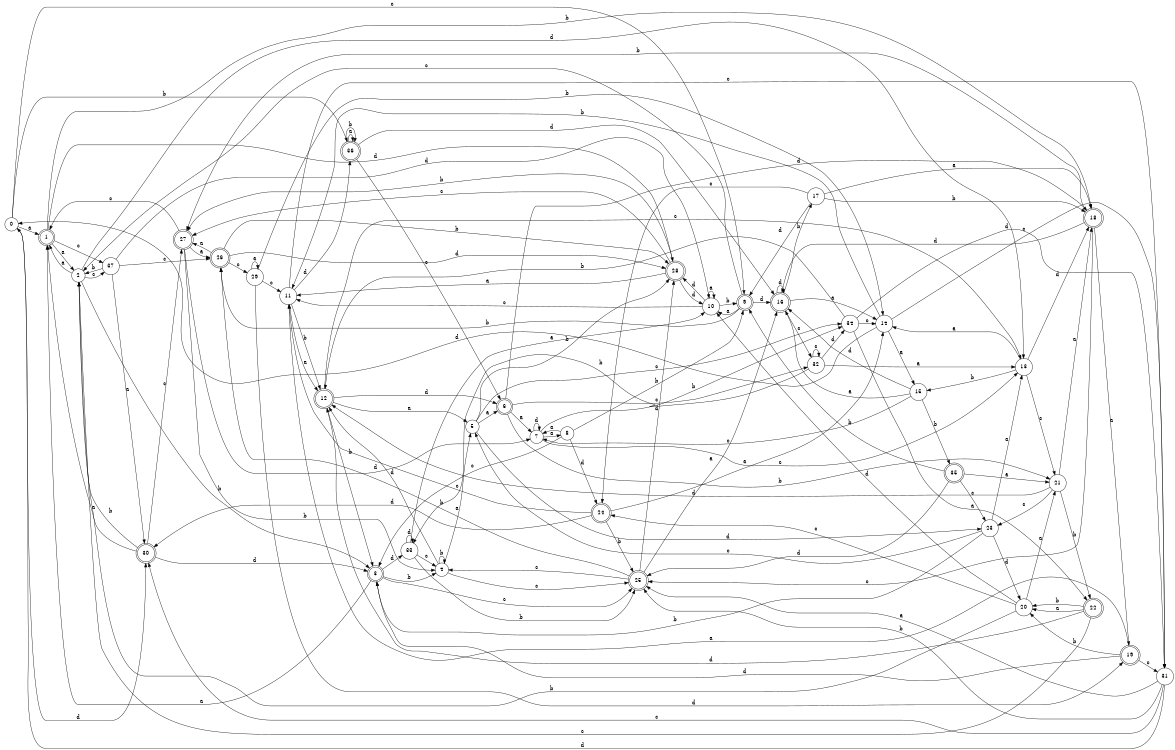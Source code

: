 digraph n31_7 {
__start0 [label="" shape="none"];

rankdir=LR;
size="8,5";

s0 [style="filled", color="black", fillcolor="white" shape="circle", label="0"];
s1 [style="rounded,filled", color="black", fillcolor="white" shape="doublecircle", label="1"];
s2 [style="filled", color="black", fillcolor="white" shape="circle", label="2"];
s3 [style="rounded,filled", color="black", fillcolor="white" shape="doublecircle", label="3"];
s4 [style="filled", color="black", fillcolor="white" shape="circle", label="4"];
s5 [style="filled", color="black", fillcolor="white" shape="circle", label="5"];
s6 [style="rounded,filled", color="black", fillcolor="white" shape="doublecircle", label="6"];
s7 [style="filled", color="black", fillcolor="white" shape="circle", label="7"];
s8 [style="filled", color="black", fillcolor="white" shape="circle", label="8"];
s9 [style="rounded,filled", color="black", fillcolor="white" shape="doublecircle", label="9"];
s10 [style="filled", color="black", fillcolor="white" shape="circle", label="10"];
s11 [style="filled", color="black", fillcolor="white" shape="circle", label="11"];
s12 [style="rounded,filled", color="black", fillcolor="white" shape="doublecircle", label="12"];
s13 [style="filled", color="black", fillcolor="white" shape="circle", label="13"];
s14 [style="filled", color="black", fillcolor="white" shape="circle", label="14"];
s15 [style="filled", color="black", fillcolor="white" shape="circle", label="15"];
s16 [style="rounded,filled", color="black", fillcolor="white" shape="doublecircle", label="16"];
s17 [style="filled", color="black", fillcolor="white" shape="circle", label="17"];
s18 [style="rounded,filled", color="black", fillcolor="white" shape="doublecircle", label="18"];
s19 [style="rounded,filled", color="black", fillcolor="white" shape="doublecircle", label="19"];
s20 [style="filled", color="black", fillcolor="white" shape="circle", label="20"];
s21 [style="filled", color="black", fillcolor="white" shape="circle", label="21"];
s22 [style="rounded,filled", color="black", fillcolor="white" shape="doublecircle", label="22"];
s23 [style="filled", color="black", fillcolor="white" shape="circle", label="23"];
s24 [style="rounded,filled", color="black", fillcolor="white" shape="doublecircle", label="24"];
s25 [style="rounded,filled", color="black", fillcolor="white" shape="doublecircle", label="25"];
s26 [style="rounded,filled", color="black", fillcolor="white" shape="doublecircle", label="26"];
s27 [style="rounded,filled", color="black", fillcolor="white" shape="doublecircle", label="27"];
s28 [style="rounded,filled", color="black", fillcolor="white" shape="doublecircle", label="28"];
s29 [style="filled", color="black", fillcolor="white" shape="circle", label="29"];
s30 [style="rounded,filled", color="black", fillcolor="white" shape="doublecircle", label="30"];
s31 [style="filled", color="black", fillcolor="white" shape="circle", label="31"];
s32 [style="filled", color="black", fillcolor="white" shape="circle", label="32"];
s33 [style="filled", color="black", fillcolor="white" shape="circle", label="33"];
s34 [style="filled", color="black", fillcolor="white" shape="circle", label="34"];
s35 [style="rounded,filled", color="black", fillcolor="white" shape="doublecircle", label="35"];
s36 [style="rounded,filled", color="black", fillcolor="white" shape="doublecircle", label="36"];
s37 [style="filled", color="black", fillcolor="white" shape="circle", label="37"];
s0 -> s1 [label="a"];
s0 -> s36 [label="b"];
s0 -> s9 [label="c"];
s0 -> s30 [label="d"];
s1 -> s2 [label="a"];
s1 -> s18 [label="b"];
s1 -> s37 [label="c"];
s1 -> s28 [label="d"];
s2 -> s1 [label="a"];
s2 -> s3 [label="b"];
s2 -> s37 [label="c"];
s2 -> s13 [label="d"];
s3 -> s1 [label="a"];
s3 -> s4 [label="b"];
s3 -> s25 [label="c"];
s3 -> s33 [label="d"];
s4 -> s5 [label="a"];
s4 -> s4 [label="b"];
s4 -> s25 [label="c"];
s4 -> s12 [label="d"];
s5 -> s6 [label="a"];
s5 -> s28 [label="b"];
s5 -> s34 [label="c"];
s5 -> s23 [label="d"];
s6 -> s7 [label="a"];
s6 -> s21 [label="b"];
s6 -> s32 [label="c"];
s6 -> s18 [label="d"];
s7 -> s8 [label="a"];
s7 -> s34 [label="b"];
s7 -> s13 [label="c"];
s7 -> s7 [label="d"];
s8 -> s7 [label="a"];
s8 -> s9 [label="b"];
s8 -> s3 [label="c"];
s8 -> s24 [label="d"];
s9 -> s10 [label="a"];
s9 -> s26 [label="b"];
s9 -> s2 [label="c"];
s9 -> s16 [label="d"];
s10 -> s10 [label="a"];
s10 -> s9 [label="b"];
s10 -> s11 [label="c"];
s10 -> s28 [label="d"];
s11 -> s12 [label="a"];
s11 -> s12 [label="b"];
s11 -> s31 [label="c"];
s11 -> s36 [label="d"];
s12 -> s5 [label="a"];
s12 -> s3 [label="b"];
s12 -> s13 [label="c"];
s12 -> s6 [label="d"];
s13 -> s14 [label="a"];
s13 -> s15 [label="b"];
s13 -> s21 [label="c"];
s13 -> s18 [label="d"];
s14 -> s15 [label="a"];
s14 -> s11 [label="b"];
s14 -> s31 [label="c"];
s14 -> s0 [label="d"];
s15 -> s16 [label="a"];
s15 -> s35 [label="b"];
s15 -> s7 [label="c"];
s15 -> s16 [label="d"];
s16 -> s14 [label="a"];
s16 -> s17 [label="b"];
s16 -> s32 [label="c"];
s16 -> s16 [label="d"];
s17 -> s18 [label="a"];
s17 -> s18 [label="b"];
s17 -> s24 [label="c"];
s17 -> s9 [label="d"];
s18 -> s19 [label="a"];
s18 -> s27 [label="b"];
s18 -> s25 [label="c"];
s18 -> s16 [label="d"];
s19 -> s11 [label="a"];
s19 -> s20 [label="b"];
s19 -> s31 [label="c"];
s19 -> s3 [label="d"];
s20 -> s21 [label="a"];
s20 -> s2 [label="b"];
s20 -> s24 [label="c"];
s20 -> s10 [label="d"];
s21 -> s18 [label="a"];
s21 -> s22 [label="b"];
s21 -> s23 [label="c"];
s21 -> s12 [label="d"];
s22 -> s20 [label="a"];
s22 -> s20 [label="b"];
s22 -> s2 [label="c"];
s22 -> s12 [label="d"];
s23 -> s13 [label="a"];
s23 -> s3 [label="b"];
s23 -> s5 [label="c"];
s23 -> s20 [label="d"];
s24 -> s14 [label="a"];
s24 -> s25 [label="b"];
s24 -> s11 [label="c"];
s24 -> s30 [label="d"];
s25 -> s16 [label="a"];
s25 -> s26 [label="b"];
s25 -> s4 [label="c"];
s25 -> s28 [label="d"];
s26 -> s27 [label="a"];
s26 -> s28 [label="b"];
s26 -> s29 [label="c"];
s26 -> s28 [label="d"];
s27 -> s26 [label="a"];
s27 -> s4 [label="b"];
s27 -> s1 [label="c"];
s27 -> s7 [label="d"];
s28 -> s11 [label="a"];
s28 -> s27 [label="b"];
s28 -> s27 [label="c"];
s28 -> s10 [label="d"];
s29 -> s29 [label="a"];
s29 -> s14 [label="b"];
s29 -> s11 [label="c"];
s29 -> s19 [label="d"];
s30 -> s1 [label="a"];
s30 -> s2 [label="b"];
s30 -> s27 [label="c"];
s30 -> s3 [label="d"];
s31 -> s25 [label="a"];
s31 -> s25 [label="b"];
s31 -> s30 [label="c"];
s31 -> s0 [label="d"];
s32 -> s13 [label="a"];
s32 -> s33 [label="b"];
s32 -> s32 [label="c"];
s32 -> s34 [label="d"];
s33 -> s10 [label="a"];
s33 -> s25 [label="b"];
s33 -> s4 [label="c"];
s33 -> s33 [label="d"];
s34 -> s22 [label="a"];
s34 -> s12 [label="b"];
s34 -> s14 [label="c"];
s34 -> s31 [label="d"];
s35 -> s21 [label="a"];
s35 -> s9 [label="b"];
s35 -> s23 [label="c"];
s35 -> s25 [label="d"];
s36 -> s36 [label="a"];
s36 -> s36 [label="b"];
s36 -> s6 [label="c"];
s36 -> s16 [label="d"];
s37 -> s30 [label="a"];
s37 -> s2 [label="b"];
s37 -> s26 [label="c"];
s37 -> s10 [label="d"];

}